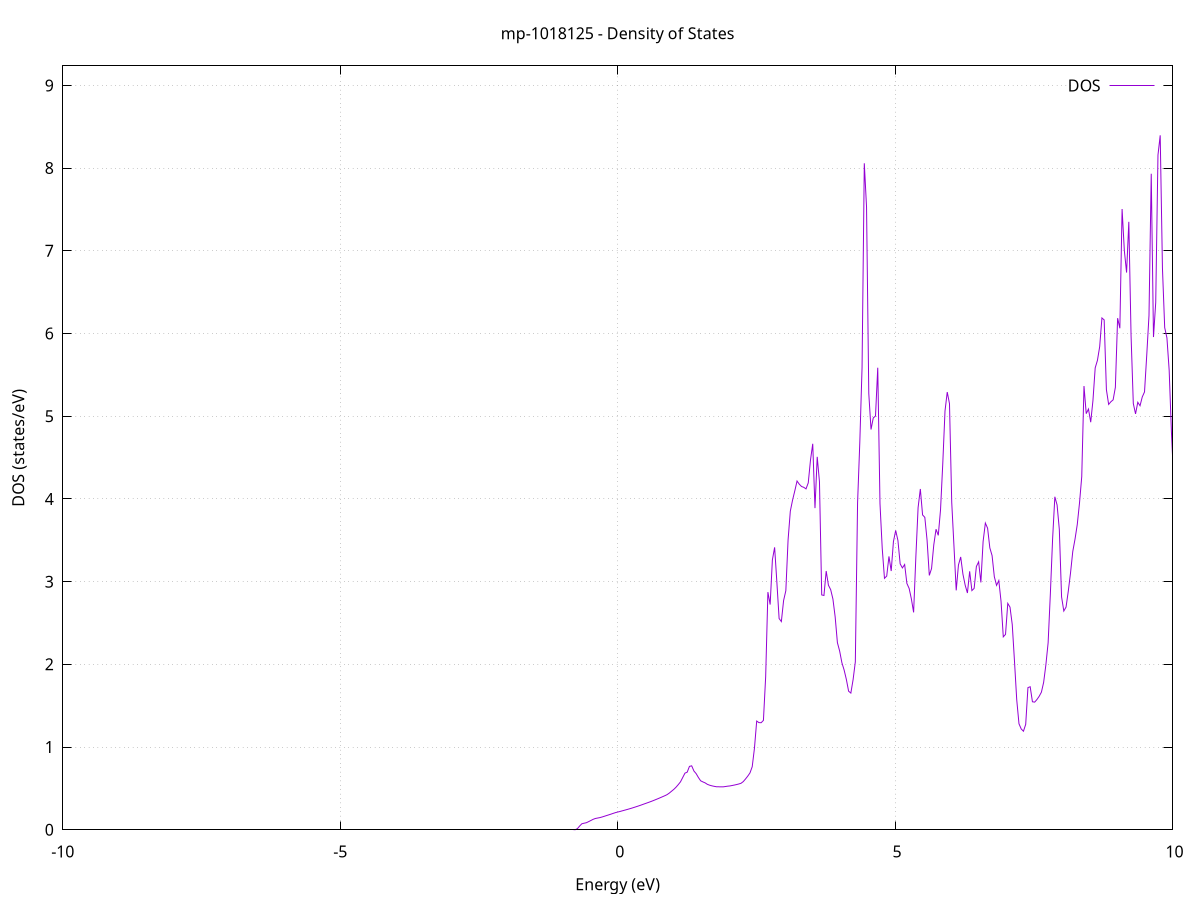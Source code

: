 set title 'mp-1018125 - Density of States'
set xlabel 'Energy (eV)'
set ylabel 'DOS (states/eV)'
set grid
set xrange [-10:10]
set yrange [0:9.236]
set xzeroaxis lt -1
set terminal png size 800,600
set output 'mp-1018125_dos_gnuplot.png'
plot '-' using 1:2 with lines title 'DOS'
-38.663700 0.000000
-38.623300 0.000000
-38.582900 0.000000
-38.542500 0.000000
-38.502100 0.000000
-38.461700 0.000000
-38.421300 0.000000
-38.380900 0.000000
-38.340400 0.000000
-38.300000 0.000000
-38.259600 0.000000
-38.219200 0.000000
-38.178800 0.000000
-38.138400 0.000000
-38.098000 0.000000
-38.057600 0.000000
-38.017200 0.000000
-37.976800 0.000000
-37.936400 0.000000
-37.896000 0.000000
-37.855600 0.000000
-37.815200 0.000000
-37.774800 0.000000
-37.734400 0.000000
-37.694000 0.000000
-37.653600 0.000000
-37.613200 0.000000
-37.572800 0.000000
-37.532400 0.000000
-37.492000 0.000000
-37.451600 0.000000
-37.411200 0.000000
-37.370800 0.000000
-37.330400 0.000000
-37.290000 0.000000
-37.249600 0.000000
-37.209200 0.000000
-37.168800 0.000000
-37.128400 0.000000
-37.088000 0.000000
-37.047600 0.000000
-37.007200 0.000000
-36.966800 0.000000
-36.926400 0.000000
-36.886000 0.000000
-36.845600 0.000000
-36.805200 0.000000
-36.764800 0.000000
-36.724400 0.000000
-36.684000 0.000000
-36.643600 0.000000
-36.603200 0.000000
-36.562800 0.000000
-36.522400 0.000000
-36.482000 0.000000
-36.441500 0.000000
-36.401100 0.000000
-36.360700 0.000000
-36.320300 0.000000
-36.279900 0.000000
-36.239500 0.000000
-36.199100 0.000000
-36.158700 0.000000
-36.118300 0.000000
-36.077900 0.000000
-36.037500 0.000000
-35.997100 0.000000
-35.956700 0.000000
-35.916300 0.000000
-35.875900 0.000000
-35.835500 0.000000
-35.795100 0.000000
-35.754700 0.000000
-35.714300 0.000000
-35.673900 0.000000
-35.633500 0.000000
-35.593100 0.000000
-35.552700 0.000000
-35.512300 0.000000
-35.471900 0.000000
-35.431500 0.000000
-35.391100 0.000000
-35.350700 0.000000
-35.310300 0.000000
-35.269900 0.000000
-35.229500 0.000000
-35.189100 0.000000
-35.148700 0.000000
-35.108300 0.000000
-35.067900 0.000000
-35.027500 0.000000
-34.987100 15.069700
-34.946700 5.608200
-34.906300 3.636500
-34.865900 2.938100
-34.825500 2.938100
-34.785100 2.734300
-34.744700 2.734300
-34.704300 132.671300
-34.663900 83.511200
-34.623500 3.497300
-34.583100 3.497300
-34.542600 5.318300
-34.502200 0.000000
-34.461800 0.000000
-34.421400 0.000000
-34.381000 0.000000
-34.340600 0.000000
-34.300200 0.000000
-34.259800 0.000000
-34.219400 0.000000
-34.179000 0.000000
-34.138600 0.000000
-34.098200 0.000000
-34.057800 0.000000
-34.017400 0.000000
-33.977000 0.000000
-33.936600 0.000000
-33.896200 0.000000
-33.855800 0.000000
-33.815400 0.000000
-33.775000 0.000000
-33.734600 0.000000
-33.694200 0.000000
-33.653800 0.000000
-33.613400 0.000000
-33.573000 0.000000
-33.532600 0.000000
-33.492200 0.000000
-33.451800 0.000000
-33.411400 0.000000
-33.371000 0.000000
-33.330600 0.000000
-33.290200 0.000000
-33.249800 0.000000
-33.209400 0.000000
-33.169000 0.000000
-33.128600 0.000000
-33.088200 0.000000
-33.047800 0.000000
-33.007400 0.000000
-32.967000 0.000000
-32.926600 0.000000
-32.886200 0.000000
-32.845800 0.000000
-32.805400 0.000000
-32.765000 0.000000
-32.724600 0.000000
-32.684200 0.000000
-32.643800 0.000000
-32.603300 0.000000
-32.562900 0.000000
-32.522500 0.000000
-32.482100 0.000000
-32.441700 0.000000
-32.401300 0.000000
-32.360900 0.000000
-32.320500 0.000000
-32.280100 0.000000
-32.239700 0.000000
-32.199300 0.000000
-32.158900 0.000000
-32.118500 0.000000
-32.078100 0.000000
-32.037700 0.000000
-31.997300 0.000000
-31.956900 0.000000
-31.916500 0.000000
-31.876100 0.000000
-31.835700 0.000000
-31.795300 0.000000
-31.754900 0.000000
-31.714500 0.000000
-31.674100 0.000000
-31.633700 0.000000
-31.593300 0.000000
-31.552900 0.000000
-31.512500 0.000000
-31.472100 0.000000
-31.431700 0.000000
-31.391300 0.000000
-31.350900 0.000000
-31.310500 0.000000
-31.270100 0.000000
-31.229700 0.000000
-31.189300 0.000000
-31.148900 0.000000
-31.108500 0.000000
-31.068100 0.000000
-31.027700 0.000000
-30.987300 0.000000
-30.946900 0.000000
-30.906500 0.000000
-30.866100 0.000000
-30.825700 0.000000
-30.785300 0.000000
-30.744900 0.000000
-30.704400 0.000000
-30.664000 0.000000
-30.623600 0.000000
-30.583200 0.000000
-30.542800 0.000000
-30.502400 0.000000
-30.462000 0.000000
-30.421600 0.000000
-30.381200 0.000000
-30.340800 0.000000
-30.300400 0.000000
-30.260000 0.000000
-30.219600 0.000000
-30.179200 0.000000
-30.138800 0.000000
-30.098400 0.000000
-30.058000 0.000000
-30.017600 0.000000
-29.977200 0.000000
-29.936800 0.000000
-29.896400 0.000000
-29.856000 0.000000
-29.815600 0.000000
-29.775200 0.000000
-29.734800 0.000000
-29.694400 0.000000
-29.654000 0.000000
-29.613600 0.000000
-29.573200 0.000000
-29.532800 0.000000
-29.492400 0.000000
-29.452000 0.000000
-29.411600 0.000000
-29.371200 0.000000
-29.330800 0.000000
-29.290400 0.000000
-29.250000 0.000000
-29.209600 0.000000
-29.169200 0.000000
-29.128800 0.000000
-29.088400 0.000000
-29.048000 0.000000
-29.007600 0.000000
-28.967200 0.000000
-28.926800 0.000000
-28.886400 0.000000
-28.846000 0.000000
-28.805500 0.000000
-28.765100 0.000000
-28.724700 0.000000
-28.684300 0.000000
-28.643900 0.000000
-28.603500 0.000000
-28.563100 0.000000
-28.522700 0.000000
-28.482300 0.000000
-28.441900 0.000000
-28.401500 0.000000
-28.361100 0.000000
-28.320700 0.000000
-28.280300 0.000000
-28.239900 0.000000
-28.199500 0.000000
-28.159100 0.000000
-28.118700 0.000000
-28.078300 0.000000
-28.037900 0.000000
-27.997500 0.000000
-27.957100 0.000000
-27.916700 0.000000
-27.876300 0.000000
-27.835900 0.000000
-27.795500 0.000000
-27.755100 0.000000
-27.714700 0.000000
-27.674300 0.000000
-27.633900 0.000000
-27.593500 0.000000
-27.553100 0.000000
-27.512700 0.000000
-27.472300 0.000000
-27.431900 0.000000
-27.391500 0.000000
-27.351100 0.000000
-27.310700 0.000000
-27.270300 0.000000
-27.229900 0.000000
-27.189500 0.000000
-27.149100 0.000000
-27.108700 0.000000
-27.068300 0.000000
-27.027900 0.000000
-26.987500 0.000000
-26.947100 0.000000
-26.906600 0.000000
-26.866200 0.000000
-26.825800 0.000000
-26.785400 0.000000
-26.745000 0.000000
-26.704600 0.000000
-26.664200 0.000000
-26.623800 0.000000
-26.583400 0.000000
-26.543000 12.965100
-26.502600 22.692200
-26.462200 26.012200
-26.421800 40.455300
-26.381400 19.669900
-26.341000 13.760400
-26.300600 6.334500
-26.260200 10.235400
-26.219800 15.102900
-26.179400 17.351200
-26.139000 34.101400
-26.098600 46.542900
-26.058200 23.224400
-26.017800 10.858000
-25.977400 7.488100
-25.937000 0.000000
-25.896600 0.000000
-25.856200 0.000000
-25.815800 0.000000
-25.775400 0.000000
-25.735000 0.000000
-25.694600 0.000000
-25.654200 0.000000
-25.613800 0.000000
-25.573400 0.000000
-25.533000 0.000000
-25.492600 0.000000
-25.452200 0.000000
-25.411800 0.000000
-25.371400 0.000000
-25.331000 0.000000
-25.290600 0.000000
-25.250200 0.000000
-25.209800 0.000000
-25.169400 0.000000
-25.129000 0.000000
-25.088600 0.000000
-25.048200 0.000000
-25.007800 0.000000
-24.967300 0.000000
-24.926900 0.000000
-24.886500 0.000000
-24.846100 0.000000
-24.805700 0.000000
-24.765300 0.000000
-24.724900 0.000000
-24.684500 0.000000
-24.644100 0.000000
-24.603700 0.000000
-24.563300 0.000000
-24.522900 0.000000
-24.482500 0.000000
-24.442100 0.000000
-24.401700 0.000000
-24.361300 0.000000
-24.320900 0.000000
-24.280500 0.000000
-24.240100 0.000000
-24.199700 0.000000
-24.159300 0.000000
-24.118900 0.000000
-24.078500 0.000000
-24.038100 0.000000
-23.997700 0.000000
-23.957300 0.000000
-23.916900 0.000000
-23.876500 0.000000
-23.836100 0.000000
-23.795700 0.000000
-23.755300 0.000000
-23.714900 0.000000
-23.674500 0.000000
-23.634100 0.000000
-23.593700 0.000000
-23.553300 0.000000
-23.512900 0.000000
-23.472500 0.000000
-23.432100 0.000000
-23.391700 0.000000
-23.351300 0.000000
-23.310900 0.000000
-23.270500 0.000000
-23.230100 0.000000
-23.189700 0.000000
-23.149300 0.000000
-23.108900 0.000000
-23.068400 0.000000
-23.028000 0.000000
-22.987600 0.000000
-22.947200 0.000000
-22.906800 0.000000
-22.866400 0.000000
-22.826000 0.000000
-22.785600 0.000000
-22.745200 0.000000
-22.704800 0.000000
-22.664400 0.000000
-22.624000 0.000000
-22.583600 0.000000
-22.543200 0.000000
-22.502800 0.000000
-22.462400 0.000000
-22.422000 0.000000
-22.381600 0.000000
-22.341200 0.000000
-22.300800 0.000000
-22.260400 0.000000
-22.220000 0.000000
-22.179600 0.000000
-22.139200 0.000000
-22.098800 0.000000
-22.058400 0.000000
-22.018000 0.000000
-21.977600 0.000000
-21.937200 0.000000
-21.896800 0.000000
-21.856400 0.000000
-21.816000 0.000000
-21.775600 0.000000
-21.735200 0.000000
-21.694800 0.000000
-21.654400 0.000000
-21.614000 0.000000
-21.573600 0.000000
-21.533200 0.000000
-21.492800 0.000000
-21.452400 0.000000
-21.412000 0.000000
-21.371600 0.000000
-21.331200 0.000000
-21.290800 0.000000
-21.250400 0.000000
-21.210000 0.000000
-21.169500 0.000000
-21.129100 0.000000
-21.088700 0.000000
-21.048300 0.000000
-21.007900 0.000000
-20.967500 0.000000
-20.927100 0.000000
-20.886700 0.000000
-20.846300 0.000000
-20.805900 0.000000
-20.765500 0.000000
-20.725100 0.000000
-20.684700 0.000000
-20.644300 0.000000
-20.603900 0.000000
-20.563500 0.000000
-20.523100 0.000000
-20.482700 0.000000
-20.442300 0.000000
-20.401900 0.000000
-20.361500 0.000000
-20.321100 0.000000
-20.280700 0.000000
-20.240300 0.000000
-20.199900 0.000000
-20.159500 0.000000
-20.119100 0.000000
-20.078700 0.000000
-20.038300 0.000000
-19.997900 0.000000
-19.957500 0.000000
-19.917100 0.000000
-19.876700 0.000000
-19.836300 0.000000
-19.795900 0.000000
-19.755500 0.000000
-19.715100 0.000000
-19.674700 0.000000
-19.634300 0.000000
-19.593900 0.000000
-19.553500 0.000000
-19.513100 0.000000
-19.472700 0.000000
-19.432300 0.000000
-19.391900 0.000000
-19.351500 0.000000
-19.311100 0.000000
-19.270600 0.000000
-19.230200 0.000000
-19.189800 0.000000
-19.149400 0.000000
-19.109000 0.000000
-19.068600 0.000000
-19.028200 0.000000
-18.987800 0.000000
-18.947400 0.000000
-18.907000 0.000000
-18.866600 0.000000
-18.826200 0.000000
-18.785800 0.000000
-18.745400 0.000000
-18.705000 0.000000
-18.664600 0.000000
-18.624200 0.000000
-18.583800 0.000000
-18.543400 0.000000
-18.503000 0.000000
-18.462600 0.000000
-18.422200 0.000000
-18.381800 0.000000
-18.341400 0.000000
-18.301000 0.000000
-18.260600 0.000000
-18.220200 0.000000
-18.179800 0.000000
-18.139400 0.000000
-18.099000 0.000000
-18.058600 0.000000
-18.018200 0.000000
-17.977800 0.000000
-17.937400 0.000000
-17.897000 0.000000
-17.856600 0.000000
-17.816200 0.000000
-17.775800 0.000000
-17.735400 0.000000
-17.695000 0.000000
-17.654600 0.000000
-17.614200 0.000000
-17.573800 0.000000
-17.533400 0.000000
-17.493000 0.000000
-17.452600 0.000000
-17.412200 0.000000
-17.371800 0.000000
-17.331300 0.000000
-17.290900 0.000000
-17.250500 0.000000
-17.210100 0.000000
-17.169700 0.000000
-17.129300 0.000000
-17.088900 0.000000
-17.048500 0.000000
-17.008100 0.000000
-16.967700 0.000000
-16.927300 0.000000
-16.886900 0.000000
-16.846500 0.000000
-16.806100 0.000000
-16.765700 0.000000
-16.725300 0.000000
-16.684900 0.000000
-16.644500 0.000000
-16.604100 0.000000
-16.563700 0.000000
-16.523300 0.000000
-16.482900 0.000000
-16.442500 0.000000
-16.402100 0.000000
-16.361700 0.000000
-16.321300 0.000000
-16.280900 0.000000
-16.240500 0.000000
-16.200100 0.000000
-16.159700 0.000000
-16.119300 0.000000
-16.078900 0.000000
-16.038500 0.000000
-15.998100 0.000000
-15.957700 0.000000
-15.917300 0.000000
-15.876900 0.000000
-15.836500 0.000000
-15.796100 0.000000
-15.755700 0.000000
-15.715300 0.000000
-15.674900 0.000000
-15.634500 0.000000
-15.594100 0.000000
-15.553700 0.000000
-15.513300 0.000000
-15.472900 0.000000
-15.432400 0.000000
-15.392000 0.000000
-15.351600 0.000000
-15.311200 0.000000
-15.270800 0.000000
-15.230400 0.000000
-15.190000 0.000000
-15.149600 0.000000
-15.109200 0.000000
-15.068800 0.000000
-15.028400 0.000000
-14.988000 0.000000
-14.947600 0.000000
-14.907200 0.000000
-14.866800 0.000000
-14.826400 0.000000
-14.786000 0.000000
-14.745600 0.000000
-14.705200 0.000000
-14.664800 0.000000
-14.624400 0.000000
-14.584000 0.000000
-14.543600 0.000000
-14.503200 0.000000
-14.462800 0.000000
-14.422400 0.000000
-14.382000 0.000000
-14.341600 0.000000
-14.301200 0.000000
-14.260800 0.000000
-14.220400 0.000000
-14.180000 0.000000
-14.139600 0.000000
-14.099200 0.000000
-14.058800 0.000000
-14.018400 0.000000
-13.978000 0.000000
-13.937600 0.000000
-13.897200 0.000000
-13.856800 0.000000
-13.816400 0.000000
-13.776000 0.000000
-13.735600 0.000000
-13.695200 0.000000
-13.654800 0.000000
-13.614400 0.000000
-13.574000 0.000000
-13.533500 0.000000
-13.493100 0.000000
-13.452700 0.000000
-13.412300 0.000000
-13.371900 0.000000
-13.331500 0.000000
-13.291100 0.000000
-13.250700 0.000000
-13.210300 0.000000
-13.169900 0.000000
-13.129500 0.000000
-13.089100 0.000000
-13.048700 0.000000
-13.008300 0.000000
-12.967900 0.000000
-12.927500 0.000000
-12.887100 0.000000
-12.846700 0.000000
-12.806300 0.000000
-12.765900 0.000000
-12.725500 0.000000
-12.685100 0.000000
-12.644700 0.000000
-12.604300 0.000000
-12.563900 0.000000
-12.523500 0.000000
-12.483100 0.000000
-12.442700 0.000000
-12.402300 0.000000
-12.361900 0.000000
-12.321500 0.000000
-12.281100 0.000000
-12.240700 0.000000
-12.200300 0.000000
-12.159900 0.000000
-12.119500 0.000000
-12.079100 0.000000
-12.038700 0.000000
-11.998300 0.000000
-11.957900 0.000000
-11.917500 0.000000
-11.877100 0.000000
-11.836700 0.000000
-11.796300 0.000000
-11.755900 0.000000
-11.715500 0.000000
-11.675100 0.000000
-11.634600 0.000000
-11.594200 0.000000
-11.553800 0.000000
-11.513400 0.000000
-11.473000 0.000000
-11.432600 0.000000
-11.392200 0.000000
-11.351800 0.000000
-11.311400 0.000000
-11.271000 0.000000
-11.230600 0.000000
-11.190200 0.000000
-11.149800 0.000000
-11.109400 0.000000
-11.069000 0.000000
-11.028600 0.000000
-10.988200 0.000000
-10.947800 0.000000
-10.907400 0.000000
-10.867000 0.000000
-10.826600 0.000000
-10.786200 0.000000
-10.745800 0.000000
-10.705400 0.000000
-10.665000 0.000000
-10.624600 0.000000
-10.584200 0.000000
-10.543800 0.000000
-10.503400 0.000000
-10.463000 0.000000
-10.422600 0.000000
-10.382200 0.000000
-10.341800 0.000000
-10.301400 0.000000
-10.261000 0.000000
-10.220600 0.000000
-10.180200 0.000000
-10.139800 0.000000
-10.099400 0.000000
-10.059000 0.000000
-10.018600 0.000000
-9.978200 0.000000
-9.937800 0.000000
-9.897400 0.000000
-9.857000 0.000000
-9.816600 0.000000
-9.776200 0.000000
-9.735800 0.000000
-9.695300 0.000000
-9.654900 0.000000
-9.614500 0.000000
-9.574100 0.000000
-9.533700 0.000000
-9.493300 0.000000
-9.452900 0.000000
-9.412500 0.000000
-9.372100 0.000000
-9.331700 0.000000
-9.291300 0.000000
-9.250900 0.000000
-9.210500 0.000000
-9.170100 0.000000
-9.129700 0.000000
-9.089300 0.000000
-9.048900 0.000000
-9.008500 0.000000
-8.968100 0.000000
-8.927700 0.000000
-8.887300 0.000000
-8.846900 0.000000
-8.806500 0.000000
-8.766100 0.000000
-8.725700 0.000000
-8.685300 0.000000
-8.644900 0.000000
-8.604500 0.000000
-8.564100 0.000000
-8.523700 0.000000
-8.483300 0.000000
-8.442900 0.000000
-8.402500 0.000000
-8.362100 0.000000
-8.321700 0.000000
-8.281300 0.000000
-8.240900 0.000000
-8.200500 0.000000
-8.160100 0.000000
-8.119700 0.000000
-8.079300 0.000000
-8.038900 0.000000
-7.998500 0.000000
-7.958100 0.000000
-7.917700 0.000000
-7.877300 0.000000
-7.836900 0.000000
-7.796400 0.000000
-7.756000 0.000000
-7.715600 0.000000
-7.675200 0.000000
-7.634800 0.000000
-7.594400 0.000000
-7.554000 0.000000
-7.513600 0.000000
-7.473200 0.000000
-7.432800 0.000000
-7.392400 0.000000
-7.352000 0.000000
-7.311600 0.000000
-7.271200 0.000000
-7.230800 0.000000
-7.190400 0.000000
-7.150000 0.000000
-7.109600 0.000000
-7.069200 0.000000
-7.028800 0.000000
-6.988400 0.000000
-6.948000 0.000000
-6.907600 0.000000
-6.867200 0.000000
-6.826800 0.000000
-6.786400 0.000000
-6.746000 0.000000
-6.705600 0.000000
-6.665200 0.000000
-6.624800 0.000000
-6.584400 0.000000
-6.544000 0.000000
-6.503600 0.000000
-6.463200 0.000000
-6.422800 0.000000
-6.382400 0.000000
-6.342000 0.000000
-6.301600 0.000000
-6.261200 0.000000
-6.220800 0.000000
-6.180400 0.000000
-6.140000 0.000000
-6.099600 0.000000
-6.059200 0.000000
-6.018800 0.000000
-5.978400 0.000000
-5.938000 0.000000
-5.897500 0.000000
-5.857100 0.000000
-5.816700 0.000000
-5.776300 0.000000
-5.735900 0.000000
-5.695500 0.000000
-5.655100 0.000000
-5.614700 0.000000
-5.574300 0.000000
-5.533900 0.000000
-5.493500 0.000000
-5.453100 0.000000
-5.412700 0.000000
-5.372300 0.000000
-5.331900 0.000000
-5.291500 0.000000
-5.251100 0.000000
-5.210700 0.000000
-5.170300 0.000000
-5.129900 0.000000
-5.089500 0.000000
-5.049100 0.000000
-5.008700 0.000000
-4.968300 0.000000
-4.927900 0.000000
-4.887500 0.000000
-4.847100 0.000000
-4.806700 0.000000
-4.766300 0.000000
-4.725900 0.000000
-4.685500 0.000000
-4.645100 0.000000
-4.604700 0.000000
-4.564300 0.000000
-4.523900 0.000000
-4.483500 0.000000
-4.443100 0.000000
-4.402700 0.000000
-4.362300 0.000000
-4.321900 0.000000
-4.281500 0.000000
-4.241100 0.000000
-4.200700 0.000000
-4.160300 0.000000
-4.119900 0.000000
-4.079500 0.000000
-4.039100 0.000000
-3.998600 0.000000
-3.958200 0.000000
-3.917800 0.000000
-3.877400 0.000000
-3.837000 0.000000
-3.796600 0.000000
-3.756200 0.000000
-3.715800 0.000000
-3.675400 0.000000
-3.635000 0.000000
-3.594600 0.000000
-3.554200 0.000000
-3.513800 0.000000
-3.473400 0.000000
-3.433000 0.000000
-3.392600 0.000000
-3.352200 0.000000
-3.311800 0.000000
-3.271400 0.000000
-3.231000 0.000000
-3.190600 0.000000
-3.150200 0.000000
-3.109800 0.000000
-3.069400 0.000000
-3.029000 0.000000
-2.988600 0.000000
-2.948200 0.000000
-2.907800 0.000000
-2.867400 0.000000
-2.827000 0.000000
-2.786600 0.000000
-2.746200 0.000000
-2.705800 0.000000
-2.665400 0.000000
-2.625000 0.000000
-2.584600 0.000000
-2.544200 0.000000
-2.503800 0.000000
-2.463400 0.000000
-2.423000 0.000000
-2.382600 0.000000
-2.342200 0.000000
-2.301800 0.000000
-2.261400 0.000000
-2.221000 0.000000
-2.180600 0.000000
-2.140200 0.000000
-2.099800 0.000000
-2.059300 0.000000
-2.018900 0.000000
-1.978500 0.000000
-1.938100 0.000000
-1.897700 0.000000
-1.857300 0.000000
-1.816900 0.000000
-1.776500 0.000000
-1.736100 0.000000
-1.695700 0.000000
-1.655300 0.000000
-1.614900 0.000000
-1.574500 0.000000
-1.534100 0.000000
-1.493700 0.000000
-1.453300 0.000000
-1.412900 0.000000
-1.372500 0.000000
-1.332100 0.000000
-1.291700 0.000000
-1.251300 0.000000
-1.210900 0.000000
-1.170500 0.000000
-1.130100 0.000000
-1.089700 0.000000
-1.049300 0.000000
-1.008900 0.000000
-0.968500 0.000000
-0.928100 0.000000
-0.887700 0.000000
-0.847300 0.000000
-0.806900 0.000000
-0.766500 0.000300
-0.726100 0.013200
-0.685700 0.044700
-0.645300 0.072600
-0.604900 0.079500
-0.564500 0.085100
-0.524100 0.098200
-0.483700 0.111800
-0.443300 0.125900
-0.402900 0.136300
-0.362500 0.141700
-0.322100 0.146900
-0.281700 0.154400
-0.241300 0.163000
-0.200900 0.171700
-0.160400 0.180400
-0.120000 0.189200
-0.079600 0.198500
-0.039200 0.207400
0.001200 0.214500
0.041600 0.221100
0.082000 0.228700
0.122400 0.236200
0.162800 0.243700
0.203200 0.251400
0.243600 0.259300
0.284000 0.267900
0.324400 0.276600
0.364800 0.285600
0.405200 0.294700
0.445600 0.304400
0.486000 0.314200
0.526400 0.323700
0.566800 0.333500
0.607200 0.343500
0.647600 0.354200
0.688000 0.365200
0.728400 0.376400
0.768800 0.387900
0.809200 0.399700
0.849600 0.411600
0.890000 0.424500
0.930400 0.443400
0.970800 0.465700
1.011200 0.488000
1.051600 0.514400
1.092000 0.545500
1.132400 0.579400
1.172800 0.632000
1.213200 0.684800
1.253600 0.696700
1.294000 0.766400
1.334400 0.773200
1.374800 0.710500
1.415200 0.678600
1.455600 0.631900
1.496000 0.592200
1.536400 0.578700
1.576800 0.567100
1.617200 0.549400
1.657600 0.539000
1.698000 0.531300
1.738500 0.525500
1.778900 0.520400
1.819300 0.519700
1.859700 0.519100
1.900100 0.518900
1.940500 0.522800
1.980900 0.527000
2.021300 0.529900
2.061700 0.535100
2.102100 0.540600
2.142500 0.546700
2.182900 0.553600
2.223300 0.562000
2.263700 0.582200
2.304100 0.613900
2.344500 0.648300
2.384900 0.687300
2.425300 0.762100
2.465700 0.985700
2.506100 1.314600
2.546500 1.295500
2.586900 1.294600
2.627300 1.322800
2.667700 1.849100
2.708100 2.873500
2.748500 2.722800
2.788900 3.263500
2.829300 3.414700
2.869700 2.991900
2.910100 2.553900
2.950500 2.517200
2.990900 2.771400
3.031300 2.890900
3.071700 3.504600
3.112100 3.852400
3.152500 3.985900
3.192900 4.098000
3.233300 4.216600
3.273700 4.178300
3.314100 4.150500
3.354500 4.140400
3.394900 4.121600
3.435300 4.194200
3.475700 4.470700
3.516100 4.667000
3.556500 3.889100
3.596900 4.508900
3.637400 4.207000
3.677800 2.839600
3.718200 2.832900
3.758600 3.128400
3.799000 2.957000
3.839400 2.903400
3.879800 2.790000
3.920200 2.574300
3.960600 2.263000
4.001000 2.161200
4.041400 2.020400
4.081800 1.931600
4.122200 1.817400
4.162600 1.675600
4.203000 1.652800
4.243400 1.814700
4.283800 2.030300
4.324200 3.951000
4.364600 4.688400
4.405000 5.588600
4.445400 8.058400
4.485800 7.529500
4.526200 5.275300
4.566600 4.839600
4.607000 4.979200
4.647400 5.002700
4.687800 5.586500
4.728200 3.943200
4.768600 3.401700
4.809000 3.040300
4.849400 3.067400
4.889800 3.305000
4.930200 3.128400
4.970600 3.484500
5.011000 3.619400
5.051400 3.497900
5.091800 3.214900
5.132200 3.166100
5.172600 3.206900
5.213000 2.978300
5.253400 2.918200
5.293800 2.791500
5.334200 2.628400
5.374600 3.300300
5.415000 3.895700
5.455400 4.120400
5.495800 3.806700
5.536200 3.777300
5.576700 3.501800
5.617100 3.075300
5.657500 3.158600
5.697900 3.445300
5.738300 3.634200
5.778700 3.559900
5.819100 3.866900
5.859500 4.425100
5.899900 5.063100
5.940300 5.292300
5.980700 5.151600
6.021100 3.958600
6.061500 3.429100
6.101900 2.894500
6.142300 3.201300
6.182700 3.298700
6.223100 3.090300
6.263500 2.957400
6.303900 2.862900
6.344300 3.124800
6.384700 2.891900
6.425100 2.918700
6.465500 3.183600
6.505900 3.239400
6.546300 2.990500
6.586700 3.485400
6.627100 3.708300
6.667500 3.646400
6.707900 3.408600
6.748300 3.315300
6.788700 3.060200
6.829100 2.955000
6.869500 3.013000
6.909900 2.762000
6.950300 2.332800
6.990700 2.362300
7.031100 2.737100
7.071500 2.691800
7.111900 2.480900
7.152300 2.037300
7.192700 1.571200
7.233100 1.281600
7.273500 1.218600
7.313900 1.191600
7.354300 1.274800
7.394700 1.718900
7.435100 1.729200
7.475600 1.547700
7.516000 1.543300
7.556400 1.574600
7.596800 1.613600
7.637200 1.663400
7.677600 1.782100
7.718000 1.994700
7.758400 2.260800
7.798800 2.853600
7.839200 3.516200
7.879600 4.026200
7.920000 3.926700
7.960400 3.631000
8.000800 2.815600
8.041200 2.644800
8.081600 2.692400
8.122000 2.886100
8.162400 3.106800
8.202800 3.365000
8.243200 3.514200
8.283600 3.690700
8.324000 3.950800
8.364400 4.270600
8.404800 5.364900
8.445200 5.031200
8.485600 5.087200
8.526000 4.928000
8.566400 5.190100
8.606800 5.584700
8.647200 5.675500
8.687600 5.840800
8.728000 6.188000
8.768400 6.164800
8.808800 5.321500
8.849200 5.142900
8.889600 5.175000
8.930000 5.198100
8.970400 5.348900
9.010800 6.185700
9.051200 6.063700
9.091600 7.505400
9.132000 7.002700
9.172400 6.736900
9.212800 7.350600
9.253200 5.976000
9.293600 5.154000
9.334000 5.028500
9.374500 5.168800
9.414900 5.127000
9.455300 5.233400
9.495700 5.293900
9.536100 5.740300
9.576500 6.219400
9.616900 7.931600
9.657300 5.957400
9.697700 6.374000
9.738100 8.157200
9.778500 8.396400
9.818900 6.791200
9.859300 6.071400
9.899700 5.947200
9.940100 5.555000
9.980500 4.812000
10.020900 4.224500
10.061300 3.845900
10.101700 3.575100
10.142100 3.327200
10.182500 3.225400
10.222900 3.158000
10.263300 3.183500
10.303700 3.106100
10.344100 3.038300
10.384500 2.993100
10.424900 2.953700
10.465300 2.884500
10.505700 2.756500
10.546100 2.585000
10.586500 2.460800
10.626900 2.430800
10.667300 2.311200
10.707700 2.246300
10.748100 2.174900
10.788500 2.060800
10.828900 1.933500
10.869300 1.650900
10.909700 1.590800
10.950100 1.504600
10.990500 1.526000
11.030900 1.484100
11.071300 1.478400
11.111700 1.452900
11.152100 1.385500
11.192500 1.369100
11.232900 1.316000
11.273400 1.247100
11.313800 1.167600
11.354200 1.090600
11.394600 1.040300
11.435000 1.046700
11.475400 1.028000
11.515800 0.929200
11.556200 0.932900
11.596600 0.955800
11.637000 0.963500
11.677400 0.958900
11.717800 0.953800
11.758200 0.963400
11.798600 0.972200
11.839000 0.985400
11.879400 1.000900
11.919800 1.050600
11.960200 1.100900
12.000600 1.192600
12.041000 1.243800
12.081400 1.251600
12.121800 1.245700
12.162200 1.214000
12.202600 1.160700
12.243000 1.126900
12.283400 1.097100
12.323800 1.067800
12.364200 1.084300
12.404600 1.071700
12.445000 1.044200
12.485400 0.976500
12.525800 0.950800
12.566200 0.924300
12.606600 0.900000
12.647000 0.883200
12.687400 0.854500
12.727800 0.838800
12.768200 0.825300
12.808600 0.813500
12.849000 0.803600
12.889400 0.811100
12.929800 0.806900
12.970200 0.800200
13.010600 0.795600
13.051000 0.794300
13.091400 0.794700
13.131800 0.796600
13.172200 0.800100
13.212700 0.806700
13.253100 0.821000
13.293500 0.847800
13.333900 0.849600
13.374300 0.832100
13.414700 0.819200
13.455100 0.803900
13.495500 0.788400
13.535900 0.773100
13.576300 0.757500
13.616700 0.748900
13.657100 0.744000
13.697500 0.737800
13.737900 0.729300
13.778300 0.730700
13.818700 0.728000
13.859100 0.716700
13.899500 0.703700
13.939900 0.691100
13.980300 0.674900
14.020700 0.659200
14.061100 0.646700
14.101500 0.637800
14.141900 0.630600
14.182300 0.618900
14.222700 0.611200
14.263100 0.604700
14.303500 0.598000
14.343900 0.591400
14.384300 0.584500
14.424700 0.576300
14.465100 0.565500
14.505500 0.552600
14.545900 0.552100
14.586300 0.549500
14.626700 0.546100
14.667100 0.560400
14.707500 0.550700
14.747900 0.546600
14.788300 0.541900
14.828700 0.536200
14.869100 0.528600
14.909500 0.549900
14.949900 0.545600
14.990300 0.568600
15.030700 0.557500
15.071100 0.555200
15.111600 0.577700
15.152000 0.604800
15.192400 0.629600
15.232800 0.654700
15.273200 0.682100
15.313600 0.723400
15.354000 0.763500
15.394400 0.819900
15.434800 0.887000
15.475200 0.926600
15.515600 1.109200
15.556000 1.074600
15.596400 0.998200
15.636800 0.950700
15.677200 0.927300
15.717600 0.913100
15.758000 0.910800
15.798400 0.947100
15.838800 0.904700
15.879200 0.890000
15.919600 0.888600
15.960000 0.890000
16.000400 0.885700
16.040800 0.868400
16.081200 0.865500
16.121600 0.884500
16.162000 0.919400
16.202400 0.968500
16.242800 1.033100
16.283200 1.105700
16.323600 1.185400
16.364000 1.458800
16.404400 1.653800
16.444800 1.715300
16.485200 1.733900
16.525600 1.725100
16.566000 1.732100
16.606400 1.758500
16.646800 1.800000
16.687200 1.855500
16.727600 1.925800
16.768000 2.013500
16.808400 2.072500
16.848800 2.067000
16.889200 1.967000
16.929600 1.995800
16.970000 2.059400
17.010500 2.119000
17.050900 2.046800
17.091300 1.980600
17.131700 1.911600
17.172100 1.810500
17.212500 1.725800
17.252900 1.653700
17.293300 1.587100
17.333700 1.514100
17.374100 1.448300
17.414500 1.398900
17.454900 1.364100
17.495300 1.352100
17.535700 1.349400
17.576100 1.345000
17.616500 1.340600
17.656900 1.334300
17.697300 1.323900
17.737700 1.325900
17.778100 1.303200
17.818500 1.221900
17.858900 1.204300
17.899300 1.231600
17.939700 1.236300
17.980100 1.219400
18.020500 1.144200
18.060900 1.106800
18.101300 1.096000
18.141700 1.104700
18.182100 1.107400
18.222500 1.104900
18.262900 1.102300
18.303300 1.101700
18.343700 1.105100
18.384100 1.110800
18.424500 1.119600
18.464900 1.131100
18.505300 1.147400
18.545700 1.168500
18.586100 1.198700
18.626500 1.231100
18.666900 1.270300
18.707300 1.324500
18.747700 1.396100
18.788100 1.469200
18.828500 1.561800
18.868900 1.658100
18.909400 1.498200
18.949800 1.517500
18.990200 1.500100
19.030600 1.523100
19.071000 1.610700
19.111400 1.655200
19.151800 1.650500
19.192200 1.645300
19.232600 1.645600
19.273000 1.651800
19.313400 1.672000
19.353800 1.700600
19.394200 1.727900
19.434600 1.744000
19.475000 1.750400
19.515400 1.750700
19.555800 1.761300
19.596200 1.804000
19.636600 1.850400
19.677000 1.891200
19.717400 1.949800
19.757800 1.971000
19.798200 1.990300
19.838600 1.946300
19.879000 1.925300
19.919400 1.880300
19.959800 1.864800
20.000200 1.881600
20.040600 1.916500
20.081000 1.956800
20.121400 1.993600
20.161800 2.046400
20.202200 2.092500
20.242600 1.879800
20.283000 1.598400
20.323400 1.693500
20.363800 1.850900
20.404200 1.942700
20.444600 1.973300
20.485000 2.007800
20.525400 2.064500
20.565800 2.131400
20.606200 2.049000
20.646600 1.868600
20.687000 1.875300
20.727400 1.922100
20.767800 2.184600
20.808200 2.198900
20.848700 2.165600
20.889100 2.220400
20.929500 2.226300
20.969900 2.185100
21.010300 2.166800
21.050700 2.170800
21.091100 2.126900
21.131500 2.117800
21.171900 2.020500
21.212300 1.998400
21.252700 1.937300
21.293100 1.911500
21.333500 1.879500
21.373900 1.848200
21.414300 1.758400
21.454700 1.662400
21.495100 1.572200
21.535500 1.504600
21.575900 1.447800
21.616300 1.380600
21.656700 1.344900
21.697100 1.351300
21.737500 1.369200
21.777900 1.384800
21.818300 1.408000
21.858700 1.427900
21.899100 1.433400
21.939500 1.435700
21.979900 1.421100
22.020300 1.614200
22.060700 1.428900
22.101100 1.385200
22.141500 1.411700
22.181900 1.450300
22.222300 1.497000
22.262700 1.559700
22.303100 1.639200
22.343500 1.716500
22.383900 1.754200
22.424300 1.725300
22.464700 1.658700
22.505100 1.610800
22.545500 1.590300
22.585900 1.590400
22.626300 1.606000
22.666700 1.645000
22.707100 1.693100
22.747600 1.595400
22.788000 1.457000
22.828400 1.407000
22.868800 1.502900
22.909200 1.759800
22.949600 1.789100
22.990000 1.854300
23.030400 1.935600
23.070800 2.055600
23.111200 2.128800
23.151600 1.926100
23.192000 1.887600
23.232400 1.890100
23.272800 1.924000
23.313200 2.061900
23.353600 2.147300
23.394000 2.180300
23.434400 2.121500
23.474800 2.036800
23.515200 1.980100
23.555600 1.942700
23.596000 1.938200
23.636400 1.946900
23.676800 2.015300
23.717200 2.101800
23.757600 2.103400
23.798000 2.085700
23.838400 2.116700
23.878800 2.179200
23.919200 2.227000
23.959600 2.239100
24.000000 2.213600
24.040400 2.325000
24.080800 2.356600
24.121200 2.461900
24.161600 2.610500
24.202000 2.712000
24.242400 2.736700
24.282800 2.781700
24.323200 3.117300
24.363600 3.032300
24.404000 2.948200
24.444400 2.952700
24.484800 2.838500
24.525200 2.842500
24.565600 2.781800
24.606000 2.667800
24.646500 2.562900
24.686900 2.422800
24.727300 2.268400
24.767700 2.122900
24.808100 1.987800
24.848500 1.869800
24.888900 1.802200
24.929300 1.747200
24.969700 1.704700
25.010100 1.639000
25.050500 1.665800
25.090900 1.687100
25.131300 1.727200
25.171700 1.757600
25.212100 1.701700
25.252500 1.672900
25.292900 1.614400
25.333300 1.594000
25.373700 1.574500
25.414100 1.632800
25.454500 1.514000
25.494900 1.475800
25.535300 1.467000
25.575700 1.479400
25.616100 1.509100
25.656500 1.527500
25.696900 1.550300
25.737300 1.587600
25.777700 1.678700
25.818100 1.751200
25.858500 1.803200
25.898900 1.898000
25.939300 1.871700
25.979700 1.876100
26.020100 1.864600
26.060500 1.886500
26.100900 1.887200
26.141300 1.785800
26.181700 1.680600
26.222100 1.584600
26.262500 1.502900
26.302900 1.491900
26.343300 1.476800
26.383700 1.444600
26.424100 1.509300
26.464500 1.449700
26.504900 1.374000
26.545300 1.296500
26.585800 1.248100
26.626200 1.224800
26.666600 1.197400
26.707000 1.182500
26.747400 1.188000
26.787800 1.194700
26.828200 1.196100
26.868600 1.232700
26.909000 1.255900
26.949400 1.254600
26.989800 1.258800
27.030200 1.273800
27.070600 1.284200
27.111000 1.318900
27.151400 1.336600
27.191800 1.380900
27.232200 1.469200
27.272600 1.491200
27.313000 1.480900
27.353400 1.527300
27.393800 1.559600
27.434200 1.590800
27.474600 1.592500
27.515000 1.589000
27.555400 1.563600
27.595800 1.533600
27.636200 1.533800
27.676600 1.515600
27.717000 1.481200
27.757400 1.456600
27.797800 1.460800
27.838200 1.497800
27.878600 1.470600
27.919000 1.433100
27.959400 1.445800
27.999800 1.469500
28.040200 1.391300
28.080600 1.363600
28.121000 1.345900
28.161400 1.326700
28.201800 1.312600
28.242200 1.313600
28.282600 1.334000
28.323000 1.366100
28.363400 1.419300
28.403800 1.475900
28.444200 1.546600
28.484700 1.648100
28.525100 1.742100
28.565500 1.816500
28.605900 1.943700
28.646300 2.134300
28.686700 2.343000
28.727100 2.579100
28.767500 3.003100
28.807900 4.011000
28.848300 6.294000
28.888700 7.987800
28.929100 4.309200
28.969500 2.969300
29.009900 2.316500
29.050300 2.037600
29.090700 1.928300
29.131100 1.874500
29.171500 1.837400
29.211900 1.830700
29.252300 1.813200
29.292700 1.824600
29.333100 1.889100
29.373500 1.892300
29.413900 1.913100
29.454300 1.948600
29.494700 1.956800
29.535100 1.908600
29.575500 1.870500
29.615900 1.915300
29.656300 1.922300
29.696700 1.735600
29.737100 1.598100
29.777500 1.537600
29.817900 1.403200
29.858300 1.309300
29.898700 1.287000
29.939100 1.376800
29.979500 1.492200
30.019900 1.712600
30.060300 1.918300
30.100700 2.060200
30.141100 2.329600
30.181500 2.529500
30.221900 2.651300
30.262300 2.852300
30.302700 2.903400
30.343100 3.019400
30.383600 3.035700
30.424000 2.616600
30.464400 2.281400
30.504800 2.119000
30.545200 2.099700
30.585600 2.143600
30.626000 2.062200
30.666400 1.956500
30.706800 1.900700
30.747200 1.810800
30.787600 1.758500
30.828000 1.718500
30.868400 1.680800
30.908800 1.697500
30.949200 1.656600
30.989600 1.705100
31.030000 1.781800
31.070400 1.898700
31.110800 1.897800
31.151200 2.017300
31.191600 1.998000
31.232000 1.918300
31.272400 1.867800
31.312800 1.770100
31.353200 1.728300
31.393600 1.692900
31.434000 1.695900
31.474400 1.732900
31.514800 1.799400
31.555200 1.811800
31.595600 1.811900
31.636000 1.855900
31.676400 1.865800
31.716800 1.763400
31.757200 1.735600
31.797600 1.783800
31.838000 1.922200
31.878400 1.940500
31.918800 1.999100
31.959200 2.032400
31.999600 2.030100
32.040000 2.058300
32.080400 2.040000
32.120800 2.047900
32.161200 2.085800
32.201600 2.133000
32.242000 2.264500
32.282500 2.625000
32.322900 2.680700
32.363300 2.767100
32.403700 2.800400
32.444100 2.795600
32.484500 2.731600
32.524900 2.651900
32.565300 2.751800
32.605700 2.520300
32.646100 2.299200
32.686500 2.231600
32.726900 2.086800
32.767300 2.041600
32.807700 2.052200
32.848100 2.092500
32.888500 2.162900
32.928900 2.230400
32.969300 2.417500
33.009700 2.536100
33.050100 2.524800
33.090500 2.489100
33.130900 2.408100
33.171300 2.367100
33.211700 2.292200
33.252100 2.209300
33.292500 2.187100
33.332900 2.169300
33.373300 2.123800
33.413700 2.058700
33.454100 1.978000
33.494500 1.878500
33.534900 1.791900
33.575300 1.729800
33.615700 1.663800
33.656100 1.602300
33.696500 1.552300
33.736900 1.520800
33.777300 1.499000
33.817700 1.497400
33.858100 1.510700
33.898500 1.520300
33.938900 1.512500
33.979300 1.504400
34.019700 1.514300
34.060100 1.575500
34.100500 1.625400
34.140900 1.690400
34.181300 1.787100
34.221800 1.926300
34.262200 2.199900
34.302600 2.159000
34.343000 2.245400
34.383400 2.270000
34.423800 2.269100
34.464200 2.181300
34.504600 2.123500
34.545000 2.084200
34.585400 2.056400
34.625800 2.056000
34.666200 2.050200
34.706600 2.083500
34.747000 2.100100
34.787400 2.114000
34.827800 2.156200
34.868200 2.192700
34.908600 2.249200
34.949000 2.196600
34.989400 2.099000
35.029800 1.984900
35.070200 1.986300
35.110600 2.017200
35.151000 1.999500
35.191400 2.060200
35.231800 2.053500
35.272200 1.994000
35.312600 1.813000
35.353000 1.734400
35.393400 1.708000
35.433800 1.686200
35.474200 1.646800
35.514600 1.604600
35.555000 1.578900
35.595400 1.570400
35.635800 1.564000
35.676200 1.561800
35.716600 1.566900
35.757000 1.565700
35.797400 1.611600
35.837800 1.738900
35.878200 1.853700
35.918600 1.752800
35.959000 1.737900
35.999400 1.707700
36.039800 1.716000
36.080200 1.719700
36.120700 1.720800
36.161100 1.690400
36.201500 1.612400
36.241900 1.531800
36.282300 1.469300
36.322700 1.479800
36.363100 1.421400
36.403500 1.389300
36.443900 1.395100
36.484300 1.275000
36.524700 1.171900
36.565100 1.120200
36.605500 1.075300
36.645900 1.009400
36.686300 0.958900
36.726700 0.937400
36.767100 0.914900
36.807500 0.894100
36.847900 0.891800
36.888300 0.901700
36.928700 0.910400
36.969100 0.921600
37.009500 0.926700
37.049900 0.908000
37.090300 0.875800
37.130700 0.886700
37.171100 0.826400
37.211500 0.781600
37.251900 0.778300
37.292300 0.750600
37.332700 0.712300
37.373100 0.628400
37.413500 0.586400
37.453900 0.555300
37.494300 0.535200
37.534700 0.507100
37.575100 0.473800
37.615500 0.435300
37.655900 0.381500
37.696300 0.328700
37.736700 0.288700
37.777100 0.260400
37.817500 0.233400
37.857900 0.208300
37.898300 0.184800
37.938700 0.162600
37.979100 0.141200
38.019600 0.120900
38.060000 0.101800
38.100400 0.084000
38.140800 0.067400
38.181200 0.052700
38.221600 0.040100
38.262000 0.029300
38.302400 0.019800
38.342800 0.011600
38.383200 0.005500
38.423600 0.001400
38.464000 0.000000
38.504400 0.000000
38.544800 0.000000
38.585200 0.000000
38.625600 0.000000
38.666000 0.000000
38.706400 0.000000
38.746800 0.000000
38.787200 0.000000
38.827600 0.000000
38.868000 0.000000
38.908400 0.000000
38.948800 0.000000
38.989200 0.000000
39.029600 0.000000
39.070000 0.000000
39.110400 0.000000
39.150800 0.000000
39.191200 0.000000
39.231600 0.000000
39.272000 0.000000
39.312400 0.000000
39.352800 0.000000
39.393200 0.000000
39.433600 0.000000
39.474000 0.000000
39.514400 0.000000
39.554800 0.000000
39.595200 0.000000
39.635600 0.000000
39.676000 0.000000
39.716400 0.000000
39.756800 0.000000
39.797200 0.000000
39.837600 0.000000
39.878000 0.000000
39.918500 0.000000
39.958900 0.000000
39.999300 0.000000
40.039700 0.000000
40.080100 0.000000
40.120500 0.000000
40.160900 0.000000
40.201300 0.000000
40.241700 0.000000
40.282100 0.000000
40.322500 0.000000
40.362900 0.000000
40.403300 0.000000
40.443700 0.000000
40.484100 0.000000
40.524500 0.000000
40.564900 0.000000
40.605300 0.000000
40.645700 0.000000
40.686100 0.000000
40.726500 0.000000
40.766900 0.000000
40.807300 0.000000
40.847700 0.000000
40.888100 0.000000
40.928500 0.000000
40.968900 0.000000
41.009300 0.000000
41.049700 0.000000
41.090100 0.000000
41.130500 0.000000
41.170900 0.000000
41.211300 0.000000
41.251700 0.000000
41.292100 0.000000
41.332500 0.000000
41.372900 0.000000
41.413300 0.000000
41.453700 0.000000
41.494100 0.000000
41.534500 0.000000
41.574900 0.000000
41.615300 0.000000
41.655700 0.000000
41.696100 0.000000
41.736500 0.000000
41.776900 0.000000
41.817300 0.000000
41.857800 0.000000
41.898200 0.000000
41.938600 0.000000
41.979000 0.000000
42.019400 0.000000
42.059800 0.000000
42.100200 0.000000
42.140600 0.000000
e
